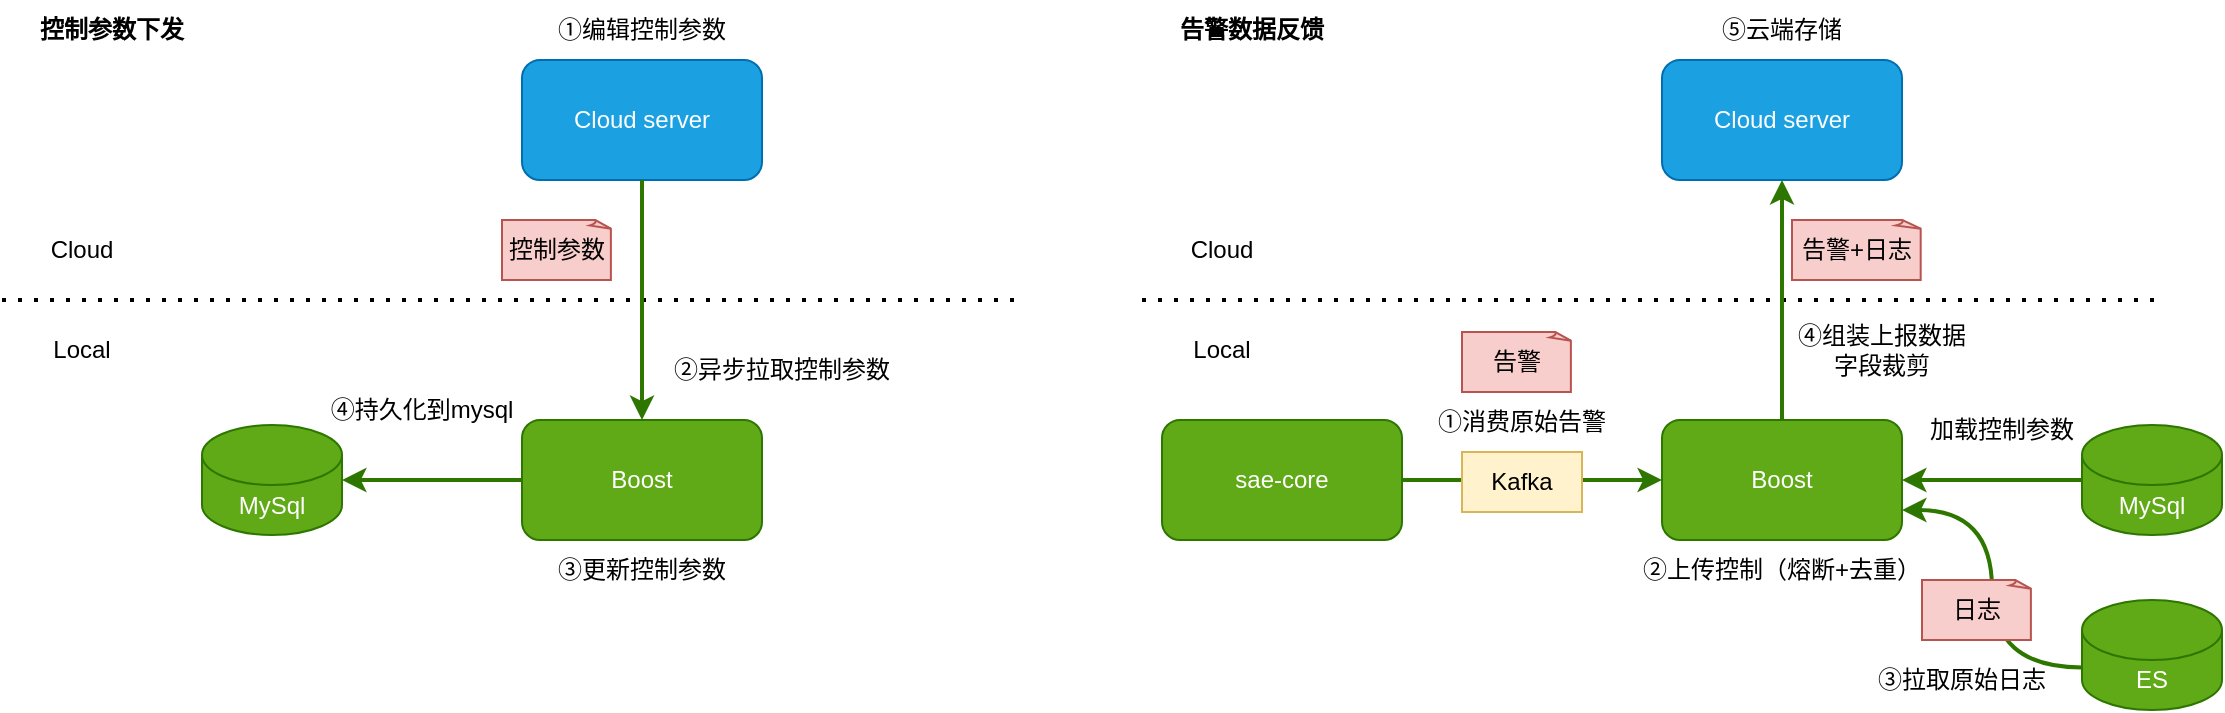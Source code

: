 <mxfile version="16.5.5" type="github">
  <diagram id="t6b9rKnDIsS_C2fRlYH6" name="Page-1">
    <mxGraphModel dx="1128" dy="597" grid="1" gridSize="10" guides="1" tooltips="1" connect="1" arrows="1" fold="1" page="1" pageScale="1" pageWidth="827" pageHeight="1169" math="0" shadow="0">
      <root>
        <mxCell id="0" />
        <mxCell id="1" parent="0" />
        <mxCell id="UxuYxFG4b6_E9TaE2Zh3-1" value="" style="endArrow=none;dashed=1;html=1;dashPattern=1 3;strokeWidth=2;rounded=0;" edge="1" parent="1">
          <mxGeometry width="50" height="50" relative="1" as="geometry">
            <mxPoint x="10" y="360" as="sourcePoint" />
            <mxPoint x="520" y="360" as="targetPoint" />
          </mxGeometry>
        </mxCell>
        <mxCell id="UxuYxFG4b6_E9TaE2Zh3-3" value="Boost" style="rounded=1;whiteSpace=wrap;html=1;fillColor=#60a917;fontColor=#ffffff;strokeColor=#2D7600;" vertex="1" parent="1">
          <mxGeometry x="270" y="420" width="120" height="60" as="geometry" />
        </mxCell>
        <mxCell id="UxuYxFG4b6_E9TaE2Zh3-4" value="MySql" style="shape=cylinder3;whiteSpace=wrap;html=1;boundedLbl=1;backgroundOutline=1;size=15;fillColor=#60a917;fontColor=#ffffff;strokeColor=#2D7600;" vertex="1" parent="1">
          <mxGeometry x="110" y="422.5" width="70" height="55" as="geometry" />
        </mxCell>
        <mxCell id="UxuYxFG4b6_E9TaE2Zh3-9" value="Cloud server" style="rounded=1;whiteSpace=wrap;html=1;fontSize=12;fillColor=#1ba1e2;fontColor=#ffffff;strokeColor=#006EAF;" vertex="1" parent="1">
          <mxGeometry x="270" y="240" width="120" height="60" as="geometry" />
        </mxCell>
        <mxCell id="UxuYxFG4b6_E9TaE2Zh3-10" value="" style="endArrow=classic;html=1;rounded=0;fontSize=12;fillColor=#60a917;strokeColor=#2D7600;exitX=0.5;exitY=1;exitDx=0;exitDy=0;entryX=0.5;entryY=0;entryDx=0;entryDy=0;strokeWidth=2;" edge="1" parent="1" source="UxuYxFG4b6_E9TaE2Zh3-9" target="UxuYxFG4b6_E9TaE2Zh3-3">
          <mxGeometry width="50" height="50" relative="1" as="geometry">
            <mxPoint x="340" y="410" as="sourcePoint" />
            <mxPoint x="390" y="360" as="targetPoint" />
          </mxGeometry>
        </mxCell>
        <mxCell id="UxuYxFG4b6_E9TaE2Zh3-12" value="" style="endArrow=classic;html=1;rounded=0;fontSize=12;fillColor=#60a917;strokeColor=#2D7600;exitX=0;exitY=0.5;exitDx=0;exitDy=0;entryX=1;entryY=0.5;entryDx=0;entryDy=0;strokeWidth=2;entryPerimeter=0;" edge="1" parent="1" source="UxuYxFG4b6_E9TaE2Zh3-3" target="UxuYxFG4b6_E9TaE2Zh3-4">
          <mxGeometry width="50" height="50" relative="1" as="geometry">
            <mxPoint x="310" y="310" as="sourcePoint" />
            <mxPoint x="310" y="430" as="targetPoint" />
          </mxGeometry>
        </mxCell>
        <mxCell id="UxuYxFG4b6_E9TaE2Zh3-13" value="控制参数" style="whiteSpace=wrap;html=1;shape=mxgraph.basic.document;fontSize=12;fillColor=#f8cecc;strokeColor=#b85450;" vertex="1" parent="1">
          <mxGeometry x="260" y="320" width="55" height="30" as="geometry" />
        </mxCell>
        <mxCell id="UxuYxFG4b6_E9TaE2Zh3-18" value="①编辑控制参数" style="text;html=1;strokeColor=none;fillColor=none;align=center;verticalAlign=middle;whiteSpace=wrap;rounded=0;fontSize=12;fontColor=#000000;" vertex="1" parent="1">
          <mxGeometry x="280" y="210" width="100" height="30" as="geometry" />
        </mxCell>
        <mxCell id="UxuYxFG4b6_E9TaE2Zh3-19" value="②异步拉取控制参数" style="text;html=1;strokeColor=none;fillColor=none;align=center;verticalAlign=middle;whiteSpace=wrap;rounded=0;fontSize=12;fontColor=#000000;" vertex="1" parent="1">
          <mxGeometry x="340" y="380" width="120" height="30" as="geometry" />
        </mxCell>
        <mxCell id="UxuYxFG4b6_E9TaE2Zh3-20" value="③更新控制参数" style="text;html=1;strokeColor=none;fillColor=none;align=center;verticalAlign=middle;whiteSpace=wrap;rounded=0;fontSize=12;fontColor=#000000;" vertex="1" parent="1">
          <mxGeometry x="270" y="480" width="120" height="30" as="geometry" />
        </mxCell>
        <mxCell id="UxuYxFG4b6_E9TaE2Zh3-21" value="④持久化到mysql" style="text;html=1;strokeColor=none;fillColor=none;align=center;verticalAlign=middle;whiteSpace=wrap;rounded=0;fontSize=12;fontColor=#000000;" vertex="1" parent="1">
          <mxGeometry x="160" y="400" width="120" height="30" as="geometry" />
        </mxCell>
        <mxCell id="UxuYxFG4b6_E9TaE2Zh3-22" value="Cloud" style="text;html=1;strokeColor=none;fillColor=none;align=center;verticalAlign=middle;whiteSpace=wrap;rounded=0;fontSize=12;fontColor=#000000;" vertex="1" parent="1">
          <mxGeometry x="20" y="320" width="60" height="30" as="geometry" />
        </mxCell>
        <mxCell id="UxuYxFG4b6_E9TaE2Zh3-23" value="Local" style="text;html=1;strokeColor=none;fillColor=none;align=center;verticalAlign=middle;whiteSpace=wrap;rounded=0;fontSize=12;fontColor=#000000;" vertex="1" parent="1">
          <mxGeometry x="20" y="370" width="60" height="30" as="geometry" />
        </mxCell>
        <mxCell id="UxuYxFG4b6_E9TaE2Zh3-24" value="" style="endArrow=none;dashed=1;html=1;dashPattern=1 3;strokeWidth=2;rounded=0;" edge="1" parent="1">
          <mxGeometry width="50" height="50" relative="1" as="geometry">
            <mxPoint x="580" y="360.0" as="sourcePoint" />
            <mxPoint x="1090" y="360.0" as="targetPoint" />
          </mxGeometry>
        </mxCell>
        <mxCell id="UxuYxFG4b6_E9TaE2Zh3-25" value="Boost" style="rounded=1;whiteSpace=wrap;html=1;fillColor=#60a917;fontColor=#ffffff;strokeColor=#2D7600;" vertex="1" parent="1">
          <mxGeometry x="840" y="420" width="120" height="60" as="geometry" />
        </mxCell>
        <mxCell id="UxuYxFG4b6_E9TaE2Zh3-26" value="MySql" style="shape=cylinder3;whiteSpace=wrap;html=1;boundedLbl=1;backgroundOutline=1;size=15;fillColor=#60a917;fontColor=#ffffff;strokeColor=#2D7600;" vertex="1" parent="1">
          <mxGeometry x="1050" y="422.5" width="70" height="55" as="geometry" />
        </mxCell>
        <mxCell id="UxuYxFG4b6_E9TaE2Zh3-27" value="Cloud server" style="rounded=1;whiteSpace=wrap;html=1;fontSize=12;fillColor=#1ba1e2;fontColor=#ffffff;strokeColor=#006EAF;" vertex="1" parent="1">
          <mxGeometry x="840" y="240" width="120" height="60" as="geometry" />
        </mxCell>
        <mxCell id="UxuYxFG4b6_E9TaE2Zh3-28" value="" style="endArrow=classic;html=1;rounded=0;fontSize=12;fillColor=#60a917;strokeColor=#2D7600;entryX=0.5;entryY=1;entryDx=0;entryDy=0;strokeWidth=2;exitX=0.5;exitY=0;exitDx=0;exitDy=0;" edge="1" parent="1" source="UxuYxFG4b6_E9TaE2Zh3-25" target="UxuYxFG4b6_E9TaE2Zh3-27">
          <mxGeometry width="50" height="50" relative="1" as="geometry">
            <mxPoint x="870" y="390" as="sourcePoint" />
            <mxPoint x="960" y="360" as="targetPoint" />
          </mxGeometry>
        </mxCell>
        <mxCell id="UxuYxFG4b6_E9TaE2Zh3-30" value="告警" style="whiteSpace=wrap;html=1;shape=mxgraph.basic.document;fontSize=12;fillColor=#f8cecc;strokeColor=#b85450;" vertex="1" parent="1">
          <mxGeometry x="740" y="376" width="55" height="30" as="geometry" />
        </mxCell>
        <mxCell id="UxuYxFG4b6_E9TaE2Zh3-31" value="⑤云端存储" style="text;html=1;strokeColor=none;fillColor=none;align=center;verticalAlign=middle;whiteSpace=wrap;rounded=0;fontSize=12;fontColor=#000000;" vertex="1" parent="1">
          <mxGeometry x="850" y="210" width="100" height="30" as="geometry" />
        </mxCell>
        <mxCell id="UxuYxFG4b6_E9TaE2Zh3-35" value="Cloud" style="text;html=1;strokeColor=none;fillColor=none;align=center;verticalAlign=middle;whiteSpace=wrap;rounded=0;fontSize=12;fontColor=#000000;" vertex="1" parent="1">
          <mxGeometry x="590" y="320" width="60" height="30" as="geometry" />
        </mxCell>
        <mxCell id="UxuYxFG4b6_E9TaE2Zh3-36" value="Local" style="text;html=1;strokeColor=none;fillColor=none;align=center;verticalAlign=middle;whiteSpace=wrap;rounded=0;fontSize=12;fontColor=#000000;" vertex="1" parent="1">
          <mxGeometry x="590" y="370" width="60" height="30" as="geometry" />
        </mxCell>
        <mxCell id="UxuYxFG4b6_E9TaE2Zh3-37" value="" style="endArrow=classic;html=1;rounded=0;fontSize=12;fillColor=#60a917;strokeColor=#2D7600;exitX=0;exitY=0.5;exitDx=0;exitDy=0;entryX=1;entryY=0.5;entryDx=0;entryDy=0;strokeWidth=2;exitPerimeter=0;" edge="1" parent="1" source="UxuYxFG4b6_E9TaE2Zh3-26" target="UxuYxFG4b6_E9TaE2Zh3-25">
          <mxGeometry width="50" height="50" relative="1" as="geometry">
            <mxPoint x="840" y="450" as="sourcePoint" />
            <mxPoint x="740" y="450" as="targetPoint" />
          </mxGeometry>
        </mxCell>
        <mxCell id="UxuYxFG4b6_E9TaE2Zh3-38" value="加载控制参数" style="text;html=1;strokeColor=none;fillColor=none;align=center;verticalAlign=middle;whiteSpace=wrap;rounded=0;fontSize=12;fontColor=#000000;" vertex="1" parent="1">
          <mxGeometry x="960" y="410" width="100" height="30" as="geometry" />
        </mxCell>
        <mxCell id="UxuYxFG4b6_E9TaE2Zh3-39" value="控制参数下发" style="text;html=1;strokeColor=none;fillColor=none;align=center;verticalAlign=middle;whiteSpace=wrap;rounded=0;fontSize=12;fontColor=#000000;fontStyle=1" vertex="1" parent="1">
          <mxGeometry x="20" y="210" width="90" height="30" as="geometry" />
        </mxCell>
        <mxCell id="UxuYxFG4b6_E9TaE2Zh3-40" value="告警数据反馈" style="text;html=1;strokeColor=none;fillColor=none;align=center;verticalAlign=middle;whiteSpace=wrap;rounded=0;fontSize=12;fontColor=#000000;fontStyle=1" vertex="1" parent="1">
          <mxGeometry x="590" y="210" width="90" height="30" as="geometry" />
        </mxCell>
        <mxCell id="UxuYxFG4b6_E9TaE2Zh3-41" value="sae-core" style="rounded=1;whiteSpace=wrap;html=1;fillColor=#60a917;fontColor=#ffffff;strokeColor=#2D7600;" vertex="1" parent="1">
          <mxGeometry x="590" y="420" width="120" height="60" as="geometry" />
        </mxCell>
        <mxCell id="UxuYxFG4b6_E9TaE2Zh3-42" value="" style="endArrow=classic;html=1;rounded=0;fontSize=12;fillColor=#60a917;strokeColor=#2D7600;exitX=1;exitY=0.5;exitDx=0;exitDy=0;entryX=0;entryY=0.5;entryDx=0;entryDy=0;strokeWidth=2;" edge="1" parent="1" source="UxuYxFG4b6_E9TaE2Zh3-41" target="UxuYxFG4b6_E9TaE2Zh3-25">
          <mxGeometry width="50" height="50" relative="1" as="geometry">
            <mxPoint x="1060" y="460" as="sourcePoint" />
            <mxPoint x="970" y="460" as="targetPoint" />
          </mxGeometry>
        </mxCell>
        <mxCell id="UxuYxFG4b6_E9TaE2Zh3-43" value="Kafka" style="rounded=0;whiteSpace=wrap;html=1;fontSize=12;fillColor=#fff2cc;strokeColor=#d6b656;" vertex="1" parent="1">
          <mxGeometry x="740" y="436" width="60" height="30" as="geometry" />
        </mxCell>
        <mxCell id="UxuYxFG4b6_E9TaE2Zh3-44" value="①消费原始告警" style="text;html=1;strokeColor=none;fillColor=none;align=center;verticalAlign=middle;whiteSpace=wrap;rounded=0;fontSize=12;fontColor=#000000;" vertex="1" parent="1">
          <mxGeometry x="710" y="406" width="120" height="30" as="geometry" />
        </mxCell>
        <mxCell id="UxuYxFG4b6_E9TaE2Zh3-45" value="④组装上报数据&lt;br&gt;字段裁剪" style="text;html=1;strokeColor=none;fillColor=none;align=center;verticalAlign=middle;whiteSpace=wrap;rounded=0;fontSize=12;fontColor=#000000;" vertex="1" parent="1">
          <mxGeometry x="890" y="370" width="120" height="30" as="geometry" />
        </mxCell>
        <mxCell id="UxuYxFG4b6_E9TaE2Zh3-46" value="ES" style="shape=cylinder3;whiteSpace=wrap;html=1;boundedLbl=1;backgroundOutline=1;size=15;fillColor=#60a917;fontColor=#ffffff;strokeColor=#2D7600;" vertex="1" parent="1">
          <mxGeometry x="1050" y="510" width="70" height="55" as="geometry" />
        </mxCell>
        <mxCell id="UxuYxFG4b6_E9TaE2Zh3-47" value="" style="endArrow=classic;html=1;rounded=0;fontSize=12;fillColor=#60a917;strokeColor=#2D7600;exitX=0;exitY=0;exitDx=0;exitDy=33.75;entryX=1;entryY=0.75;entryDx=0;entryDy=0;strokeWidth=2;exitPerimeter=0;edgeStyle=orthogonalEdgeStyle;curved=1;" edge="1" parent="1" source="UxuYxFG4b6_E9TaE2Zh3-46" target="UxuYxFG4b6_E9TaE2Zh3-25">
          <mxGeometry width="50" height="50" relative="1" as="geometry">
            <mxPoint x="1060" y="460" as="sourcePoint" />
            <mxPoint x="970" y="460" as="targetPoint" />
          </mxGeometry>
        </mxCell>
        <mxCell id="UxuYxFG4b6_E9TaE2Zh3-48" value="②上传控制（熔断+去重）" style="text;html=1;strokeColor=none;fillColor=none;align=center;verticalAlign=middle;whiteSpace=wrap;rounded=0;fontSize=12;fontColor=#000000;" vertex="1" parent="1">
          <mxGeometry x="825" y="480" width="150" height="30" as="geometry" />
        </mxCell>
        <mxCell id="UxuYxFG4b6_E9TaE2Zh3-49" value="③拉取原始日志" style="text;html=1;strokeColor=none;fillColor=none;align=center;verticalAlign=middle;whiteSpace=wrap;rounded=0;fontSize=12;fontColor=#000000;" vertex="1" parent="1">
          <mxGeometry x="930" y="535" width="120" height="30" as="geometry" />
        </mxCell>
        <mxCell id="UxuYxFG4b6_E9TaE2Zh3-50" value="告警+日志" style="whiteSpace=wrap;html=1;shape=mxgraph.basic.document;fontSize=12;fillColor=#f8cecc;strokeColor=#b85450;" vertex="1" parent="1">
          <mxGeometry x="905" y="320" width="65" height="30" as="geometry" />
        </mxCell>
        <mxCell id="UxuYxFG4b6_E9TaE2Zh3-51" value="日志" style="whiteSpace=wrap;html=1;shape=mxgraph.basic.document;fontSize=12;fillColor=#f8cecc;strokeColor=#b85450;" vertex="1" parent="1">
          <mxGeometry x="970" y="500" width="55" height="30" as="geometry" />
        </mxCell>
      </root>
    </mxGraphModel>
  </diagram>
</mxfile>
